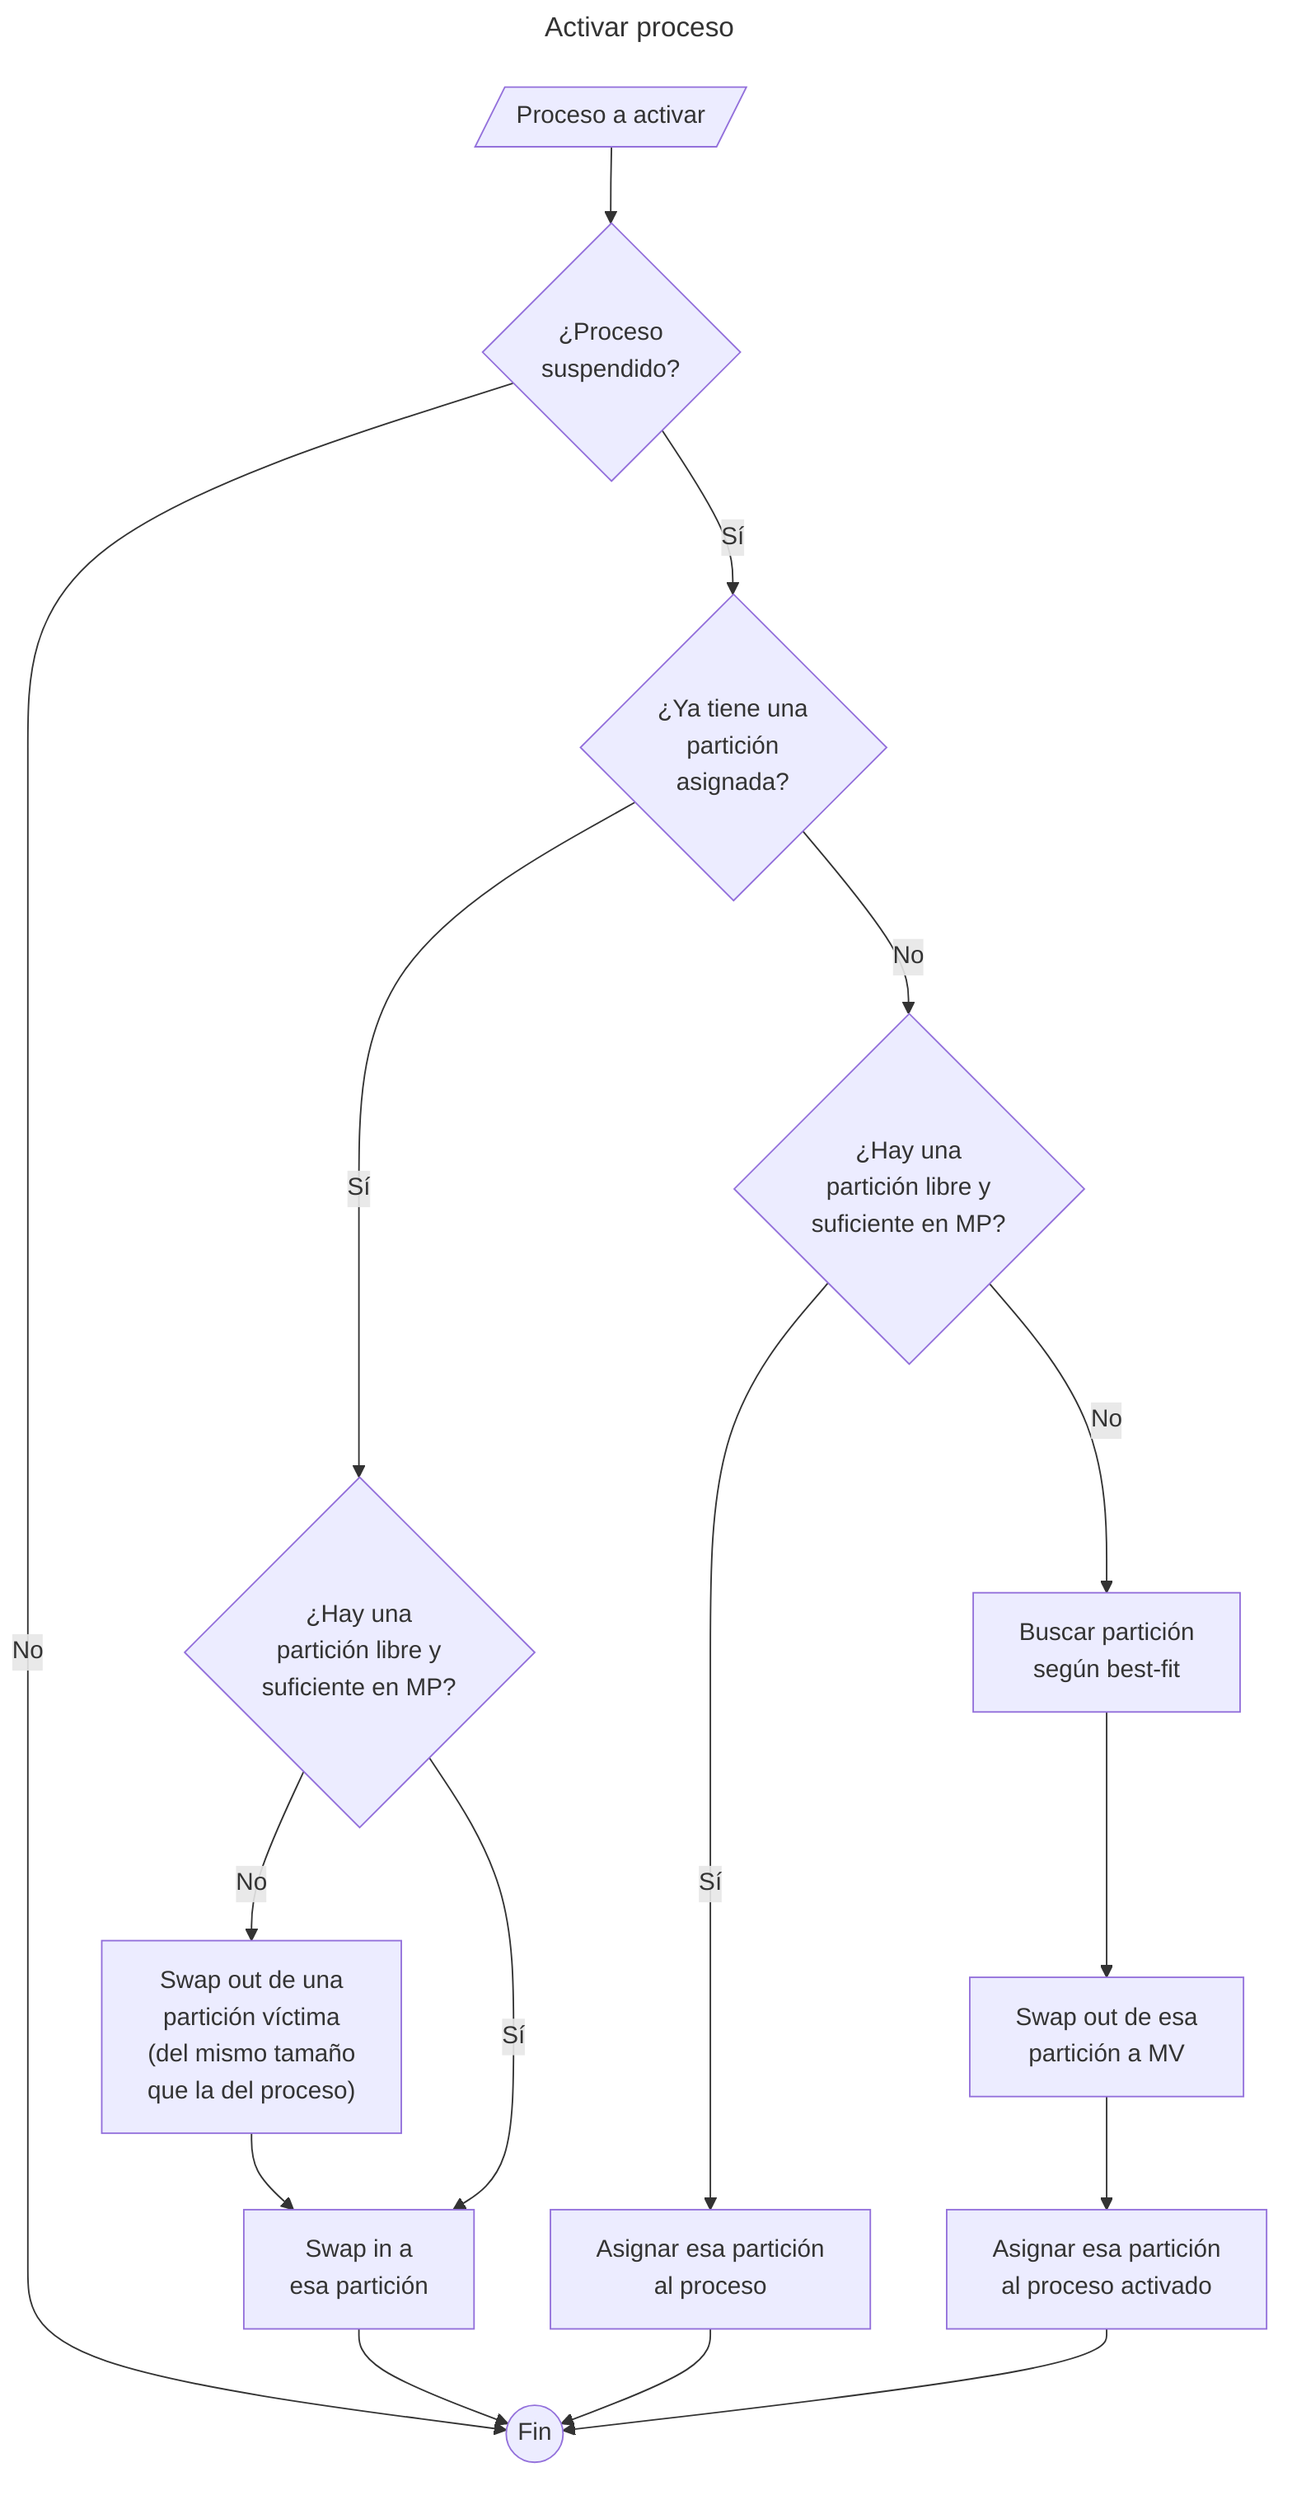 ---
title: Activar proceso
---
flowchart TD
    H[/Proceso a activar/]
    H --> I{"¿Proceso \n suspendido?"}
    I -- No --> Z
    M -- No --> N["Swap out de una \n partición víctima\n (del mismo tamaño \n que la del proceso)"] --> P
    I -- Sí --> R{"¿Ya tiene una \n partición \n asignada?"}
    R -- Sí --> M{"¿Hay una \n partición libre y \n suficiente en MP?"}
    M -- Sí --> P[Swap in a \nesa partición] --> Z
    R -- No --> S{"¿Hay una \n partición libre y \n suficiente en MP?"}
    S -- Sí --> T[Asignar esa partición \n al proceso] --> Z 
    S -- No --> U[Buscar partición \n según best-fit] --> V[Swap out de esa \n partición a MV] --> W[Asignar esa partición \n al proceso activado] --> Z 
    Z((Fin))